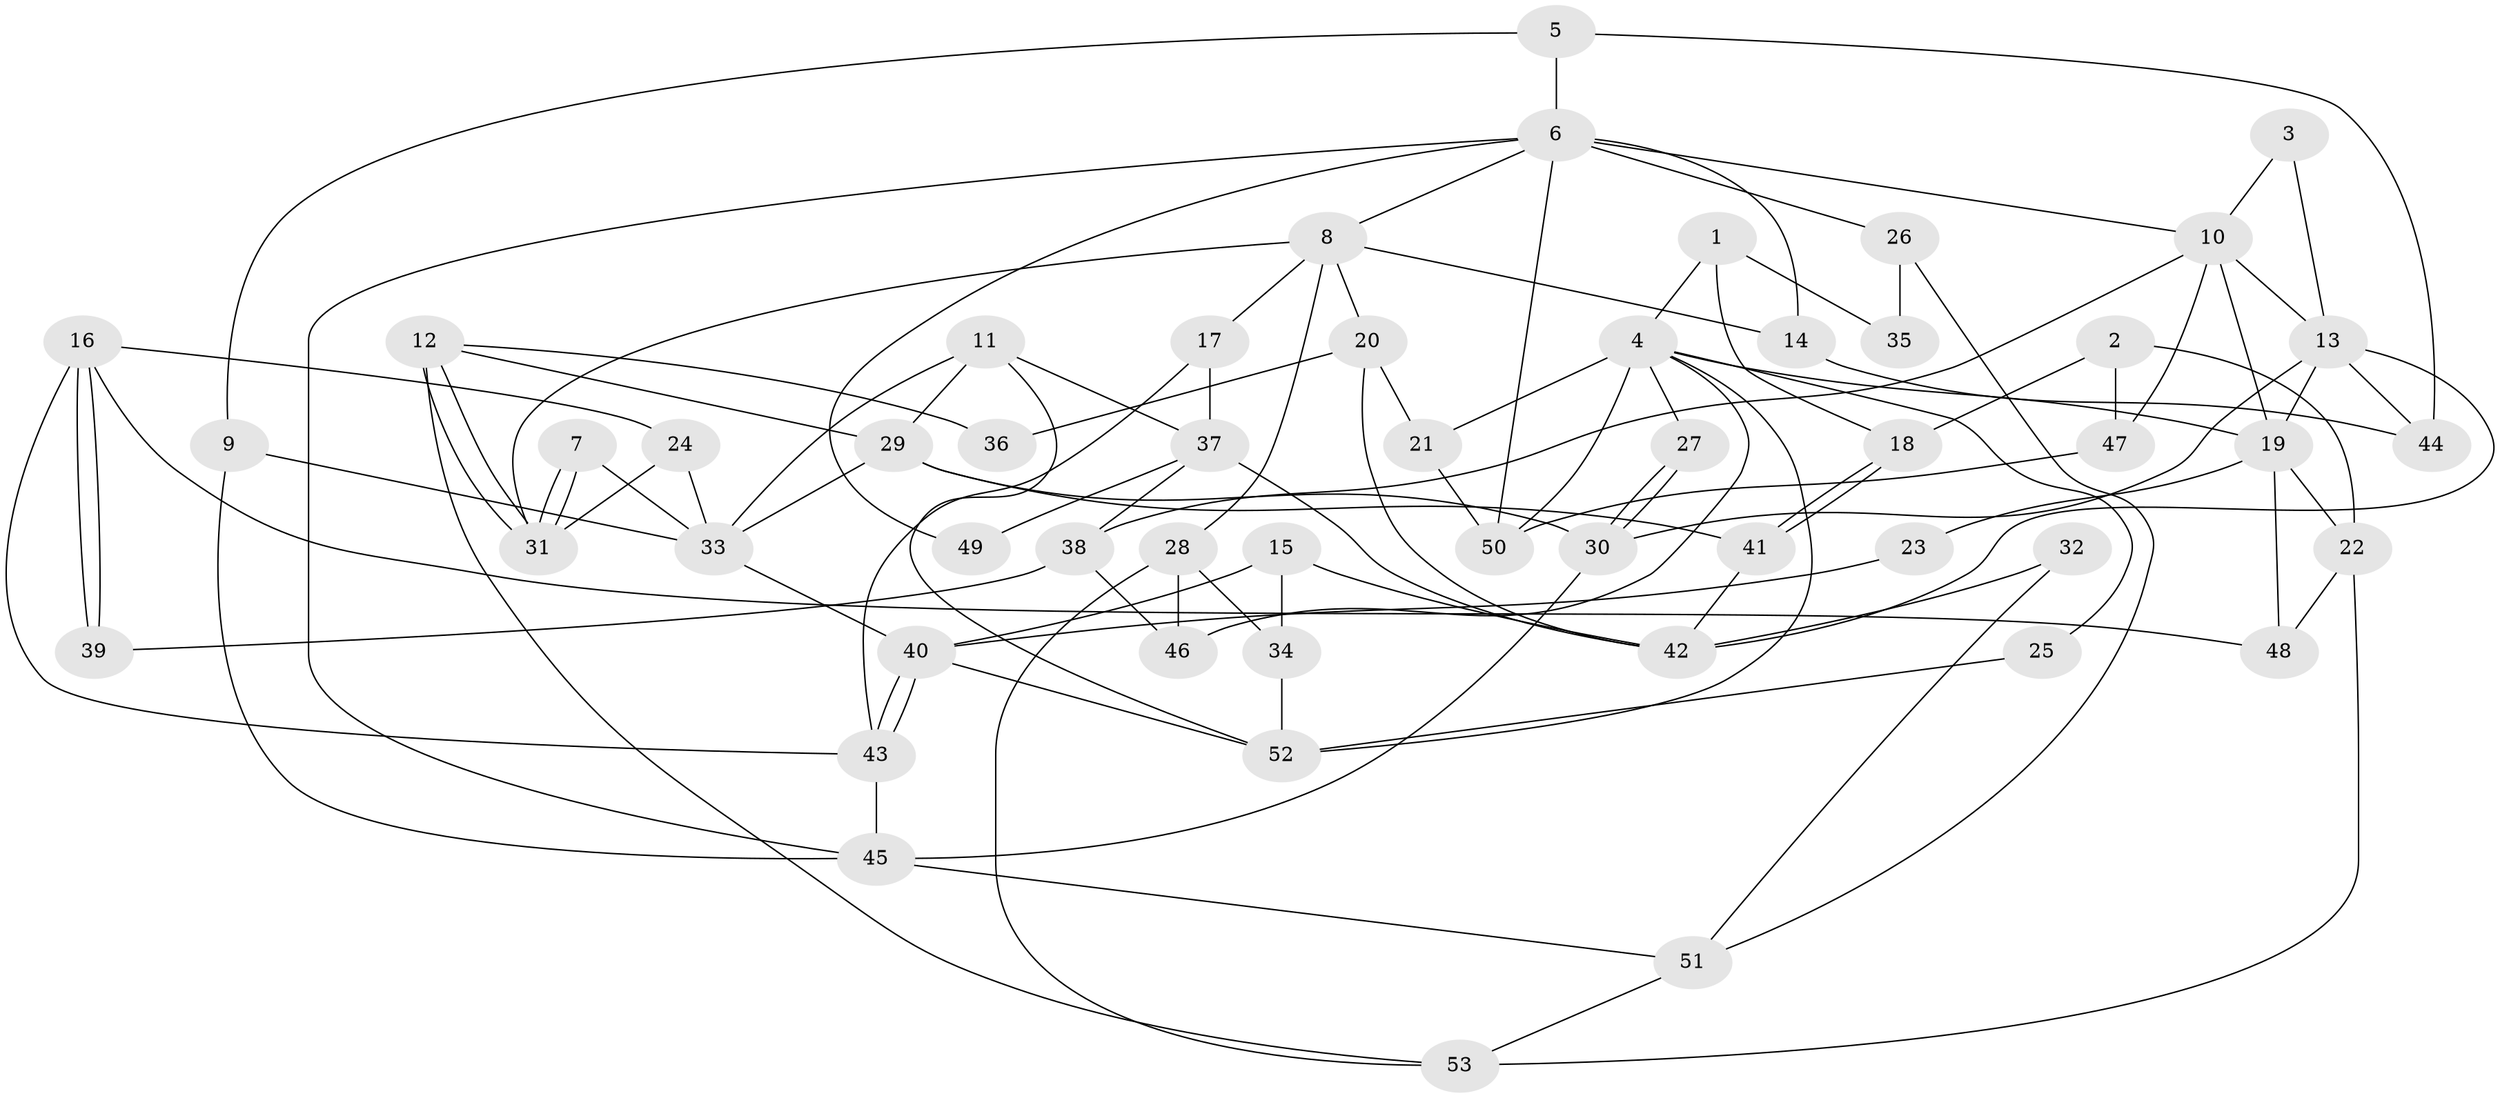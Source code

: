 // Generated by graph-tools (version 1.1) at 2025/14/03/09/25 04:14:52]
// undirected, 53 vertices, 106 edges
graph export_dot {
graph [start="1"]
  node [color=gray90,style=filled];
  1;
  2;
  3;
  4;
  5;
  6;
  7;
  8;
  9;
  10;
  11;
  12;
  13;
  14;
  15;
  16;
  17;
  18;
  19;
  20;
  21;
  22;
  23;
  24;
  25;
  26;
  27;
  28;
  29;
  30;
  31;
  32;
  33;
  34;
  35;
  36;
  37;
  38;
  39;
  40;
  41;
  42;
  43;
  44;
  45;
  46;
  47;
  48;
  49;
  50;
  51;
  52;
  53;
  1 -- 4;
  1 -- 18;
  1 -- 35;
  2 -- 22;
  2 -- 47;
  2 -- 18;
  3 -- 10;
  3 -- 13;
  4 -- 52;
  4 -- 50;
  4 -- 19;
  4 -- 21;
  4 -- 25;
  4 -- 27;
  4 -- 46;
  5 -- 44;
  5 -- 9;
  5 -- 6;
  6 -- 45;
  6 -- 8;
  6 -- 10;
  6 -- 14;
  6 -- 26;
  6 -- 49;
  6 -- 50;
  7 -- 31;
  7 -- 31;
  7 -- 33;
  8 -- 31;
  8 -- 14;
  8 -- 17;
  8 -- 20;
  8 -- 28;
  9 -- 33;
  9 -- 45;
  10 -- 13;
  10 -- 19;
  10 -- 38;
  10 -- 47;
  11 -- 37;
  11 -- 52;
  11 -- 29;
  11 -- 33;
  12 -- 31;
  12 -- 31;
  12 -- 53;
  12 -- 29;
  12 -- 36;
  13 -- 19;
  13 -- 30;
  13 -- 42;
  13 -- 44;
  14 -- 44;
  15 -- 40;
  15 -- 42;
  15 -- 34;
  16 -- 24;
  16 -- 39;
  16 -- 39;
  16 -- 43;
  16 -- 48;
  17 -- 43;
  17 -- 37;
  18 -- 41;
  18 -- 41;
  19 -- 22;
  19 -- 23;
  19 -- 48;
  20 -- 42;
  20 -- 21;
  20 -- 36;
  21 -- 50;
  22 -- 48;
  22 -- 53;
  23 -- 40;
  24 -- 33;
  24 -- 31;
  25 -- 52;
  26 -- 51;
  26 -- 35;
  27 -- 30;
  27 -- 30;
  28 -- 46;
  28 -- 34;
  28 -- 53;
  29 -- 30;
  29 -- 33;
  29 -- 41;
  30 -- 45;
  32 -- 42;
  32 -- 51;
  33 -- 40;
  34 -- 52;
  37 -- 42;
  37 -- 38;
  37 -- 49;
  38 -- 39;
  38 -- 46;
  40 -- 43;
  40 -- 43;
  40 -- 52;
  41 -- 42;
  43 -- 45;
  45 -- 51;
  47 -- 50;
  51 -- 53;
}
